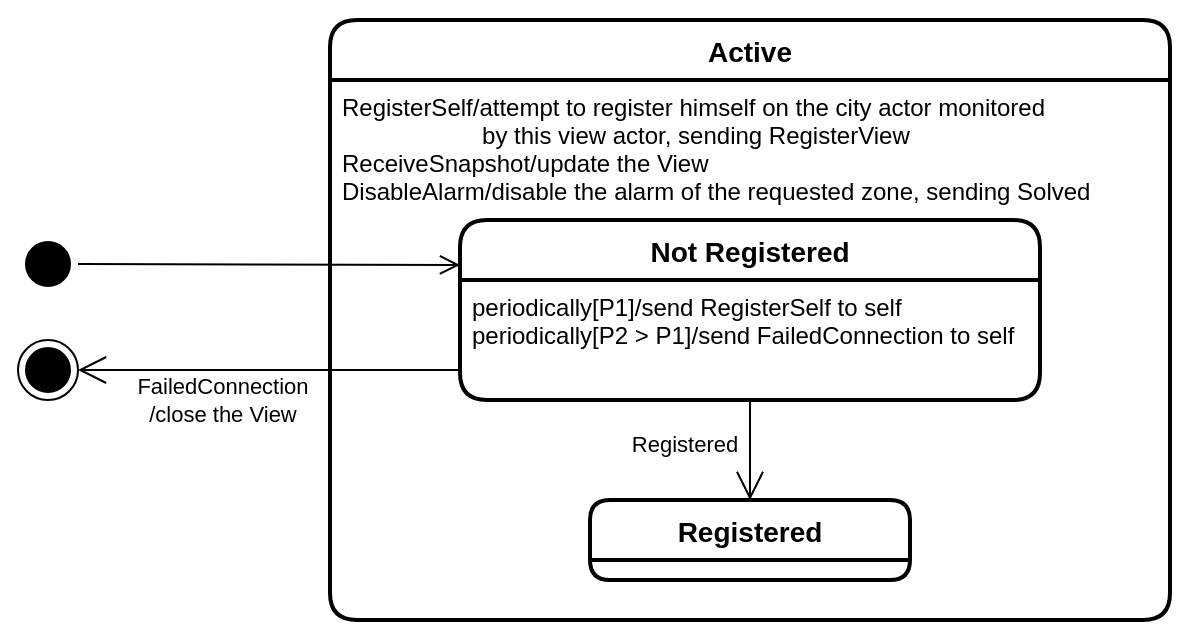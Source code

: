 <mxfile version="20.2.8" type="device"><diagram id="uHUt6Z9MT25F9fRx2fs-" name="Page-1"><mxGraphModel dx="687" dy="402" grid="1" gridSize="10" guides="1" tooltips="1" connect="1" arrows="1" fold="1" page="1" pageScale="1" pageWidth="850" pageHeight="1100" math="0" shadow="0"><root><mxCell id="0"/><mxCell id="1" parent="0"/><mxCell id="FEZZXKsU3Q9RGun0XSQS-10" value="" style="rounded=0;whiteSpace=wrap;html=1;strokeColor=none;" vertex="1" parent="1"><mxGeometry x="60" y="140" width="600" height="320" as="geometry"/></mxCell><mxCell id="fXXeHyMfSSSQZnNen0r5-1" value="Active" style="swimlane;childLayout=stackLayout;horizontal=1;startSize=30;horizontalStack=0;rounded=1;fontSize=14;fontStyle=1;strokeWidth=2;resizeParent=0;resizeLast=1;shadow=0;dashed=0;align=center;" parent="1" vertex="1"><mxGeometry x="225" y="150" width="420" height="300" as="geometry"><mxRectangle x="210" y="160" width="80" height="30" as="alternateBounds"/></mxGeometry></mxCell><mxCell id="fXXeHyMfSSSQZnNen0r5-2" value="RegisterSelf/attempt to register himself on the city actor monitored &#10;                     by this view actor, sending RegisterView &#10;ReceiveSnapshot/update the View&#10;DisableAlarm/disable the alarm of the requested zone, sending Solved" style="align=left;strokeColor=none;fillColor=none;spacingLeft=4;fontSize=12;verticalAlign=top;resizable=0;rotatable=0;part=1;" parent="fXXeHyMfSSSQZnNen0r5-1" vertex="1"><mxGeometry y="30" width="420" height="270" as="geometry"/></mxCell><mxCell id="fXXeHyMfSSSQZnNen0r5-4" value="" style="ellipse;html=1;shape=startState;fillColor=#000000;strokeColor=#000000;" parent="1" vertex="1"><mxGeometry x="69" y="257" width="30" height="30" as="geometry"/></mxCell><mxCell id="fXXeHyMfSSSQZnNen0r5-5" value="" style="html=1;verticalAlign=bottom;endArrow=open;endSize=8;strokeColor=#000000;rounded=0;entryX=0;entryY=0.25;entryDx=0;entryDy=0;" parent="1" source="fXXeHyMfSSSQZnNen0r5-4" target="FEZZXKsU3Q9RGun0XSQS-6" edge="1"><mxGeometry relative="1" as="geometry"><mxPoint x="290" y="415" as="targetPoint"/></mxGeometry></mxCell><mxCell id="FEZZXKsU3Q9RGun0XSQS-1" value="" style="ellipse;html=1;shape=endState;fillColor=#000000;strokeColor=#000000;" vertex="1" parent="1"><mxGeometry x="69" y="310" width="30" height="30" as="geometry"/></mxCell><mxCell id="FEZZXKsU3Q9RGun0XSQS-2" value="" style="endArrow=open;endFill=1;endSize=12;html=1;rounded=0;exitX=0;exitY=0.75;exitDx=0;exitDy=0;entryX=1;entryY=0.5;entryDx=0;entryDy=0;" edge="1" parent="1" source="FEZZXKsU3Q9RGun0XSQS-7" target="FEZZXKsU3Q9RGun0XSQS-1"><mxGeometry width="160" relative="1" as="geometry"><mxPoint x="310" y="620" as="sourcePoint"/><mxPoint x="130" y="325" as="targetPoint"/></mxGeometry></mxCell><mxCell id="FEZZXKsU3Q9RGun0XSQS-3" value="FailedConnection&lt;br&gt;/close the View" style="edgeLabel;html=1;align=center;verticalAlign=middle;resizable=0;points=[];" vertex="1" connectable="0" parent="FEZZXKsU3Q9RGun0XSQS-2"><mxGeometry x="-0.249" y="1" relative="1" as="geometry"><mxPoint x="-48" y="14" as="offset"/></mxGeometry></mxCell><mxCell id="FEZZXKsU3Q9RGun0XSQS-4" value="Registered" style="swimlane;childLayout=stackLayout;horizontal=1;startSize=30;horizontalStack=0;rounded=1;fontSize=14;fontStyle=1;strokeWidth=2;resizeParent=0;resizeLast=1;shadow=0;dashed=0;align=center;strokeColor=#000000;" vertex="1" parent="1"><mxGeometry x="355" y="390" width="160" height="40" as="geometry"/></mxCell><mxCell id="FEZZXKsU3Q9RGun0XSQS-6" value="Not Registered" style="swimlane;childLayout=stackLayout;horizontal=1;startSize=30;horizontalStack=0;rounded=1;fontSize=14;fontStyle=1;strokeWidth=2;resizeParent=0;resizeLast=1;shadow=0;dashed=0;align=center;strokeColor=#000000;" vertex="1" parent="1"><mxGeometry x="290" y="250" width="290" height="90" as="geometry"/></mxCell><mxCell id="FEZZXKsU3Q9RGun0XSQS-7" value="periodically[P1]/send RegisterSelf to self&#10;periodically[P2 &gt; P1]/send FailedConnection to self" style="align=left;strokeColor=none;fillColor=none;spacingLeft=4;fontSize=12;verticalAlign=top;resizable=0;rotatable=0;part=1;" vertex="1" parent="FEZZXKsU3Q9RGun0XSQS-6"><mxGeometry y="30" width="290" height="60" as="geometry"/></mxCell><mxCell id="FEZZXKsU3Q9RGun0XSQS-8" value="" style="endArrow=open;endFill=1;endSize=12;html=1;rounded=0;exitX=0.5;exitY=1;exitDx=0;exitDy=0;entryX=0.5;entryY=0;entryDx=0;entryDy=0;" edge="1" parent="1" source="FEZZXKsU3Q9RGun0XSQS-7" target="FEZZXKsU3Q9RGun0XSQS-4"><mxGeometry width="160" relative="1" as="geometry"><mxPoint x="530" y="330" as="sourcePoint"/><mxPoint x="400" y="410" as="targetPoint"/></mxGeometry></mxCell><mxCell id="FEZZXKsU3Q9RGun0XSQS-9" value="Registered" style="edgeLabel;html=1;align=center;verticalAlign=middle;resizable=0;points=[];" vertex="1" connectable="0" parent="FEZZXKsU3Q9RGun0XSQS-8"><mxGeometry x="0.408" relative="1" as="geometry"><mxPoint x="-33" y="-13" as="offset"/></mxGeometry></mxCell></root></mxGraphModel></diagram></mxfile>